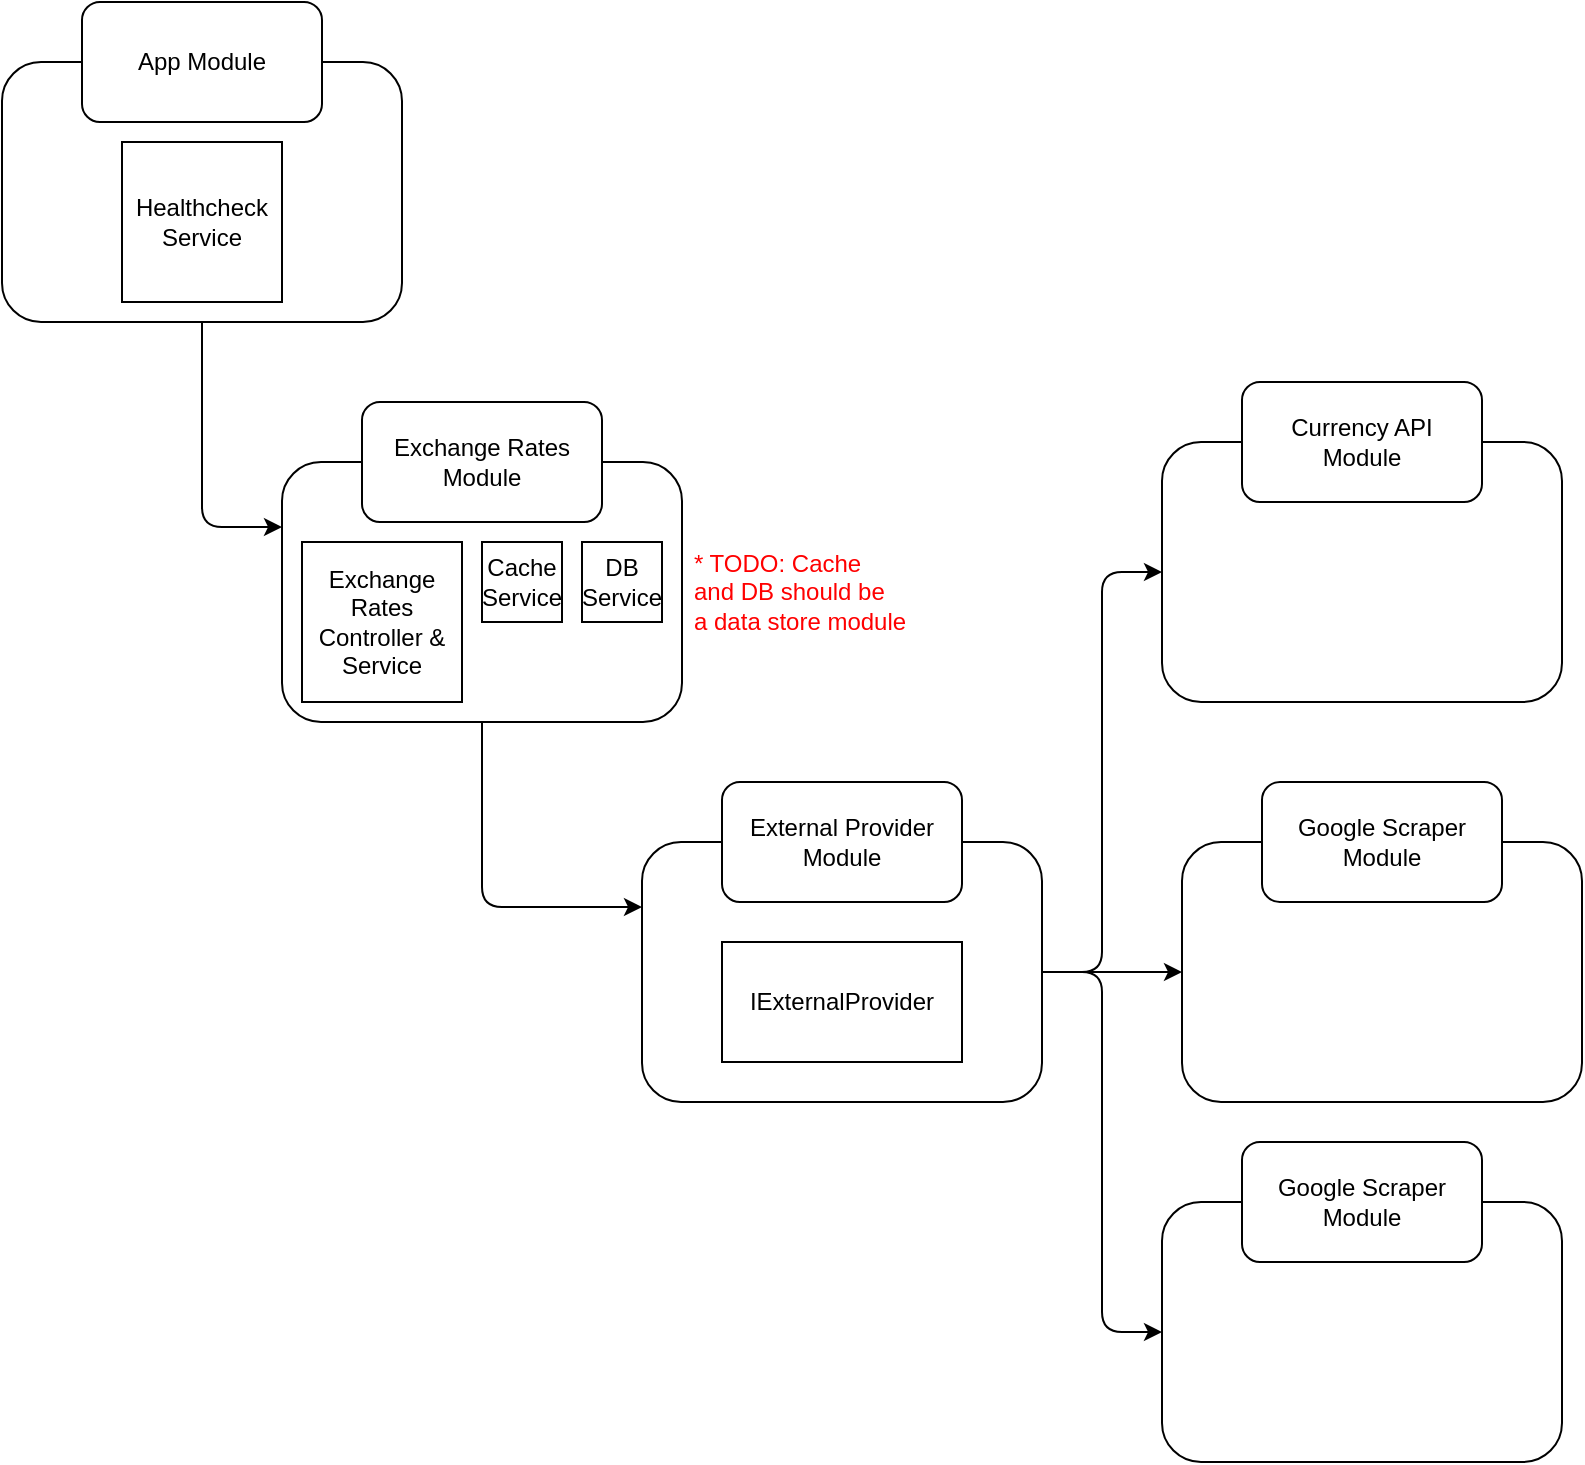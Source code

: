 <mxfile>
    <diagram id="IQDn_cvOjYCg1MadhM2p" name="Page-1">
        <mxGraphModel dx="722" dy="830" grid="1" gridSize="10" guides="1" tooltips="1" connect="1" arrows="1" fold="1" page="1" pageScale="1" pageWidth="827" pageHeight="1169" math="0" shadow="0">
            <root>
                <mxCell id="0"/>
                <mxCell id="1" parent="0"/>
                <mxCell id="24" style="edgeStyle=orthogonalEdgeStyle;html=1;exitX=0.5;exitY=1;exitDx=0;exitDy=0;entryX=0;entryY=0.25;entryDx=0;entryDy=0;" parent="1" source="10" target="13" edge="1">
                    <mxGeometry relative="1" as="geometry"/>
                </mxCell>
                <mxCell id="10" value="" style="rounded=1;whiteSpace=wrap;html=1;" parent="1" vertex="1">
                    <mxGeometry x="10" y="40" width="200" height="130" as="geometry"/>
                </mxCell>
                <mxCell id="3" value="App Module" style="rounded=1;whiteSpace=wrap;html=1;" parent="1" vertex="1">
                    <mxGeometry x="50" y="10" width="120" height="60" as="geometry"/>
                </mxCell>
                <mxCell id="11" value="Healthcheck&lt;br&gt;Service" style="whiteSpace=wrap;html=1;aspect=fixed;" parent="1" vertex="1">
                    <mxGeometry x="70" y="80" width="80" height="80" as="geometry"/>
                </mxCell>
                <mxCell id="23" style="edgeStyle=orthogonalEdgeStyle;html=1;exitX=0.5;exitY=1;exitDx=0;exitDy=0;entryX=0;entryY=0.25;entryDx=0;entryDy=0;" parent="1" source="13" target="21" edge="1">
                    <mxGeometry relative="1" as="geometry"/>
                </mxCell>
                <mxCell id="13" value="" style="rounded=1;whiteSpace=wrap;html=1;" parent="1" vertex="1">
                    <mxGeometry x="150" y="240" width="200" height="130" as="geometry"/>
                </mxCell>
                <mxCell id="4" value="Exchange Rates&lt;br&gt;Module" style="rounded=1;whiteSpace=wrap;html=1;" parent="1" vertex="1">
                    <mxGeometry x="190" y="210" width="120" height="60" as="geometry"/>
                </mxCell>
                <mxCell id="42" style="edgeStyle=orthogonalEdgeStyle;html=1;exitX=1;exitY=0.5;exitDx=0;exitDy=0;entryX=0;entryY=0.5;entryDx=0;entryDy=0;" edge="1" parent="1" source="21" target="26">
                    <mxGeometry relative="1" as="geometry"/>
                </mxCell>
                <mxCell id="43" style="edgeStyle=orthogonalEdgeStyle;html=1;exitX=1;exitY=0.5;exitDx=0;exitDy=0;entryX=0;entryY=0.5;entryDx=0;entryDy=0;" edge="1" parent="1" source="21" target="33">
                    <mxGeometry relative="1" as="geometry"/>
                </mxCell>
                <mxCell id="44" style="edgeStyle=orthogonalEdgeStyle;html=1;exitX=1;exitY=0.5;exitDx=0;exitDy=0;entryX=0;entryY=0.5;entryDx=0;entryDy=0;" edge="1" parent="1" source="21" target="39">
                    <mxGeometry relative="1" as="geometry"/>
                </mxCell>
                <mxCell id="21" value="" style="rounded=1;whiteSpace=wrap;html=1;" parent="1" vertex="1">
                    <mxGeometry x="330" y="430" width="200" height="130" as="geometry"/>
                </mxCell>
                <mxCell id="22" value="External Provider&lt;br&gt;Module" style="rounded=1;whiteSpace=wrap;html=1;" parent="1" vertex="1">
                    <mxGeometry x="370" y="400" width="120" height="60" as="geometry"/>
                </mxCell>
                <mxCell id="26" value="" style="rounded=1;whiteSpace=wrap;html=1;" parent="1" vertex="1">
                    <mxGeometry x="590" y="230" width="200" height="130" as="geometry"/>
                </mxCell>
                <mxCell id="27" value="Currency API&lt;br&gt;Module" style="rounded=1;whiteSpace=wrap;html=1;" parent="1" vertex="1">
                    <mxGeometry x="630" y="200" width="120" height="60" as="geometry"/>
                </mxCell>
                <mxCell id="29" value="Exchange Rates&lt;br&gt;Controller &amp;amp; Service" style="whiteSpace=wrap;html=1;aspect=fixed;" parent="1" vertex="1">
                    <mxGeometry x="160" y="280" width="80" height="80" as="geometry"/>
                </mxCell>
                <mxCell id="30" value="Cache Service" style="whiteSpace=wrap;html=1;aspect=fixed;" parent="1" vertex="1">
                    <mxGeometry x="250" y="280" width="40" height="40" as="geometry"/>
                </mxCell>
                <mxCell id="31" value="DB Service" style="whiteSpace=wrap;html=1;aspect=fixed;" parent="1" vertex="1">
                    <mxGeometry x="300" y="280" width="40" height="40" as="geometry"/>
                </mxCell>
                <mxCell id="32" value="* TODO: Cache &lt;br&gt;and DB should be &lt;br&gt;a data store module" style="text;html=1;align=left;verticalAlign=middle;resizable=0;points=[];autosize=1;strokeColor=none;fillColor=none;fontColor=#FF0000;" parent="1" vertex="1">
                    <mxGeometry x="354" y="280" width="120" height="50" as="geometry"/>
                </mxCell>
                <mxCell id="33" value="" style="rounded=1;whiteSpace=wrap;html=1;" parent="1" vertex="1">
                    <mxGeometry x="600" y="430" width="200" height="130" as="geometry"/>
                </mxCell>
                <mxCell id="34" value="Google Scraper&lt;br&gt;Module" style="rounded=1;whiteSpace=wrap;html=1;" parent="1" vertex="1">
                    <mxGeometry x="640" y="400" width="120" height="60" as="geometry"/>
                </mxCell>
                <mxCell id="38" value="IExternalProvider" style="rounded=0;whiteSpace=wrap;html=1;" parent="1" vertex="1">
                    <mxGeometry x="370" y="480" width="120" height="60" as="geometry"/>
                </mxCell>
                <mxCell id="39" value="" style="rounded=1;whiteSpace=wrap;html=1;" vertex="1" parent="1">
                    <mxGeometry x="590" y="610" width="200" height="130" as="geometry"/>
                </mxCell>
                <mxCell id="40" value="Google Scraper&lt;br&gt;Module" style="rounded=1;whiteSpace=wrap;html=1;" vertex="1" parent="1">
                    <mxGeometry x="630" y="580" width="120" height="60" as="geometry"/>
                </mxCell>
            </root>
        </mxGraphModel>
    </diagram>
</mxfile>